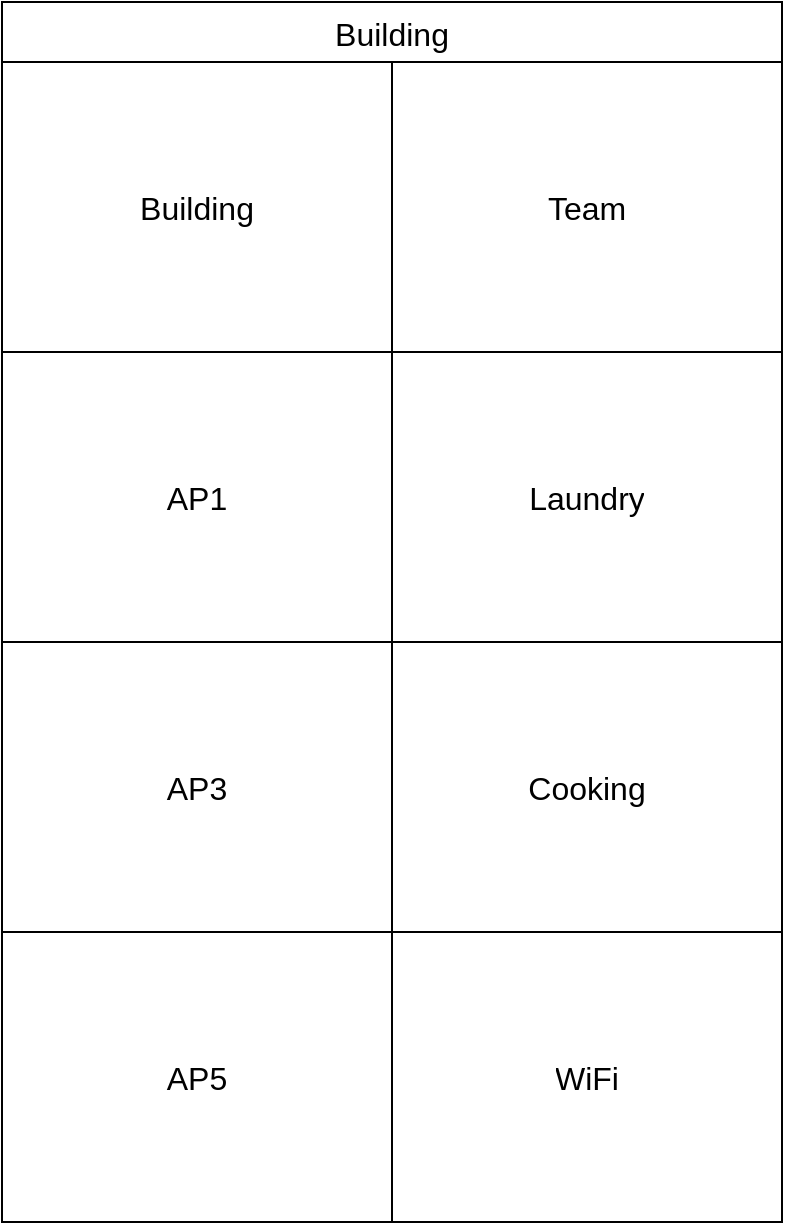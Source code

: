 <mxfile>
    <diagram id="XxhO5rPbw19eSt5rcmDu" name="Page-1">
        <mxGraphModel dx="595" dy="1166" grid="1" gridSize="10" guides="1" tooltips="1" connect="1" arrows="1" fold="1" page="1" pageScale="1" pageWidth="850" pageHeight="1100" math="0" shadow="0">
            <root>
                <mxCell id="0"/>
                <mxCell id="1" parent="0"/>
                <mxCell id="32" value="" style="group" vertex="1" connectable="0" parent="1">
                    <mxGeometry x="50" y="100" width="390" height="610" as="geometry"/>
                </mxCell>
                <mxCell id="31" value="" style="rounded=0;whiteSpace=wrap;html=1;" vertex="1" parent="32">
                    <mxGeometry width="390" height="610" as="geometry"/>
                </mxCell>
                <mxCell id="15" value="Building" style="shape=table;startSize=30;container=1;collapsible=0;childLayout=tableLayout;strokeColor=default;fontSize=16;" vertex="1" parent="32">
                    <mxGeometry width="390" height="610" as="geometry"/>
                </mxCell>
                <mxCell id="28" style="shape=tableRow;horizontal=0;startSize=0;swimlaneHead=0;swimlaneBody=0;strokeColor=inherit;top=0;left=0;bottom=0;right=0;collapsible=0;dropTarget=0;fillColor=none;points=[[0,0.5],[1,0.5]];portConstraint=eastwest;fontSize=16;" vertex="1" parent="15">
                    <mxGeometry y="30" width="390" height="145" as="geometry"/>
                </mxCell>
                <mxCell id="29" value="Building" style="shape=partialRectangle;html=1;whiteSpace=wrap;connectable=0;strokeColor=inherit;overflow=hidden;fillColor=none;top=0;left=0;bottom=0;right=0;pointerEvents=1;fontSize=16;" vertex="1" parent="28">
                    <mxGeometry width="195" height="145" as="geometry">
                        <mxRectangle width="195" height="145" as="alternateBounds"/>
                    </mxGeometry>
                </mxCell>
                <mxCell id="30" value="Team" style="shape=partialRectangle;html=1;whiteSpace=wrap;connectable=0;strokeColor=inherit;overflow=hidden;fillColor=none;top=0;left=0;bottom=0;right=0;pointerEvents=1;fontSize=16;" vertex="1" parent="28">
                    <mxGeometry x="195" width="195" height="145" as="geometry">
                        <mxRectangle width="195" height="145" as="alternateBounds"/>
                    </mxGeometry>
                </mxCell>
                <mxCell id="16" value="" style="shape=tableRow;horizontal=0;startSize=0;swimlaneHead=0;swimlaneBody=0;strokeColor=inherit;top=0;left=0;bottom=0;right=0;collapsible=0;dropTarget=0;fillColor=none;points=[[0,0.5],[1,0.5]];portConstraint=eastwest;fontSize=16;" vertex="1" parent="15">
                    <mxGeometry y="175" width="390" height="145" as="geometry"/>
                </mxCell>
                <mxCell id="17" value="AP1" style="shape=partialRectangle;html=1;whiteSpace=wrap;connectable=0;strokeColor=inherit;overflow=hidden;fillColor=none;top=0;left=0;bottom=0;right=0;pointerEvents=1;fontSize=16;" vertex="1" parent="16">
                    <mxGeometry width="195" height="145" as="geometry">
                        <mxRectangle width="195" height="145" as="alternateBounds"/>
                    </mxGeometry>
                </mxCell>
                <mxCell id="18" value="Laundry" style="shape=partialRectangle;html=1;whiteSpace=wrap;connectable=0;strokeColor=inherit;overflow=hidden;fillColor=none;top=0;left=0;bottom=0;right=0;pointerEvents=1;fontSize=16;" vertex="1" parent="16">
                    <mxGeometry x="195" width="195" height="145" as="geometry">
                        <mxRectangle width="195" height="145" as="alternateBounds"/>
                    </mxGeometry>
                </mxCell>
                <mxCell id="20" value="" style="shape=tableRow;horizontal=0;startSize=0;swimlaneHead=0;swimlaneBody=0;strokeColor=inherit;top=0;left=0;bottom=0;right=0;collapsible=0;dropTarget=0;fillColor=none;points=[[0,0.5],[1,0.5]];portConstraint=eastwest;fontSize=16;" vertex="1" parent="15">
                    <mxGeometry y="320" width="390" height="145" as="geometry"/>
                </mxCell>
                <mxCell id="21" value="AP3" style="shape=partialRectangle;html=1;whiteSpace=wrap;connectable=0;strokeColor=inherit;overflow=hidden;fillColor=none;top=0;left=0;bottom=0;right=0;pointerEvents=1;fontSize=16;" vertex="1" parent="20">
                    <mxGeometry width="195" height="145" as="geometry">
                        <mxRectangle width="195" height="145" as="alternateBounds"/>
                    </mxGeometry>
                </mxCell>
                <mxCell id="22" value="Cooking" style="shape=partialRectangle;html=1;whiteSpace=wrap;connectable=0;strokeColor=inherit;overflow=hidden;fillColor=none;top=0;left=0;bottom=0;right=0;pointerEvents=1;fontSize=16;" vertex="1" parent="20">
                    <mxGeometry x="195" width="195" height="145" as="geometry">
                        <mxRectangle width="195" height="145" as="alternateBounds"/>
                    </mxGeometry>
                </mxCell>
                <mxCell id="24" value="" style="shape=tableRow;horizontal=0;startSize=0;swimlaneHead=0;swimlaneBody=0;strokeColor=inherit;top=0;left=0;bottom=0;right=0;collapsible=0;dropTarget=0;fillColor=none;points=[[0,0.5],[1,0.5]];portConstraint=eastwest;fontSize=16;" vertex="1" parent="15">
                    <mxGeometry y="465" width="390" height="145" as="geometry"/>
                </mxCell>
                <mxCell id="25" value="AP5" style="shape=partialRectangle;html=1;whiteSpace=wrap;connectable=0;strokeColor=inherit;overflow=hidden;fillColor=none;top=0;left=0;bottom=0;right=0;pointerEvents=1;fontSize=16;" vertex="1" parent="24">
                    <mxGeometry width="195" height="145" as="geometry">
                        <mxRectangle width="195" height="145" as="alternateBounds"/>
                    </mxGeometry>
                </mxCell>
                <mxCell id="26" value="WiFi" style="shape=partialRectangle;html=1;whiteSpace=wrap;connectable=0;strokeColor=inherit;overflow=hidden;fillColor=none;top=0;left=0;bottom=0;right=0;pointerEvents=1;fontSize=16;" vertex="1" parent="24">
                    <mxGeometry x="195" width="195" height="145" as="geometry">
                        <mxRectangle width="195" height="145" as="alternateBounds"/>
                    </mxGeometry>
                </mxCell>
            </root>
        </mxGraphModel>
    </diagram>
</mxfile>
